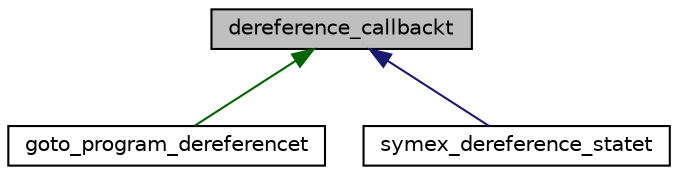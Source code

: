digraph "dereference_callbackt"
{
 // LATEX_PDF_SIZE
  bgcolor="transparent";
  edge [fontname="Helvetica",fontsize="10",labelfontname="Helvetica",labelfontsize="10"];
  node [fontname="Helvetica",fontsize="10",shape=record];
  Node1 [label="dereference_callbackt",height=0.2,width=0.4,color="black", fillcolor="grey75", style="filled", fontcolor="black",tooltip="Base class for pointer value set analysis."];
  Node1 -> Node2 [dir="back",color="darkgreen",fontsize="10",style="solid",fontname="Helvetica"];
  Node2 [label="goto_program_dereferencet",height=0.2,width=0.4,color="black",URL="$classgoto__program__dereferencet.html",tooltip="Wrapper for functions removing dereferences in expressions contained in a goto program."];
  Node1 -> Node3 [dir="back",color="midnightblue",fontsize="10",style="solid",fontname="Helvetica"];
  Node3 [label="symex_dereference_statet",height=0.2,width=0.4,color="black",URL="$classsymex__dereference__statet.html",tooltip="Callback object that goto_symext::dereference_rec provides to value_set_dereferencet to provide value..."];
}
